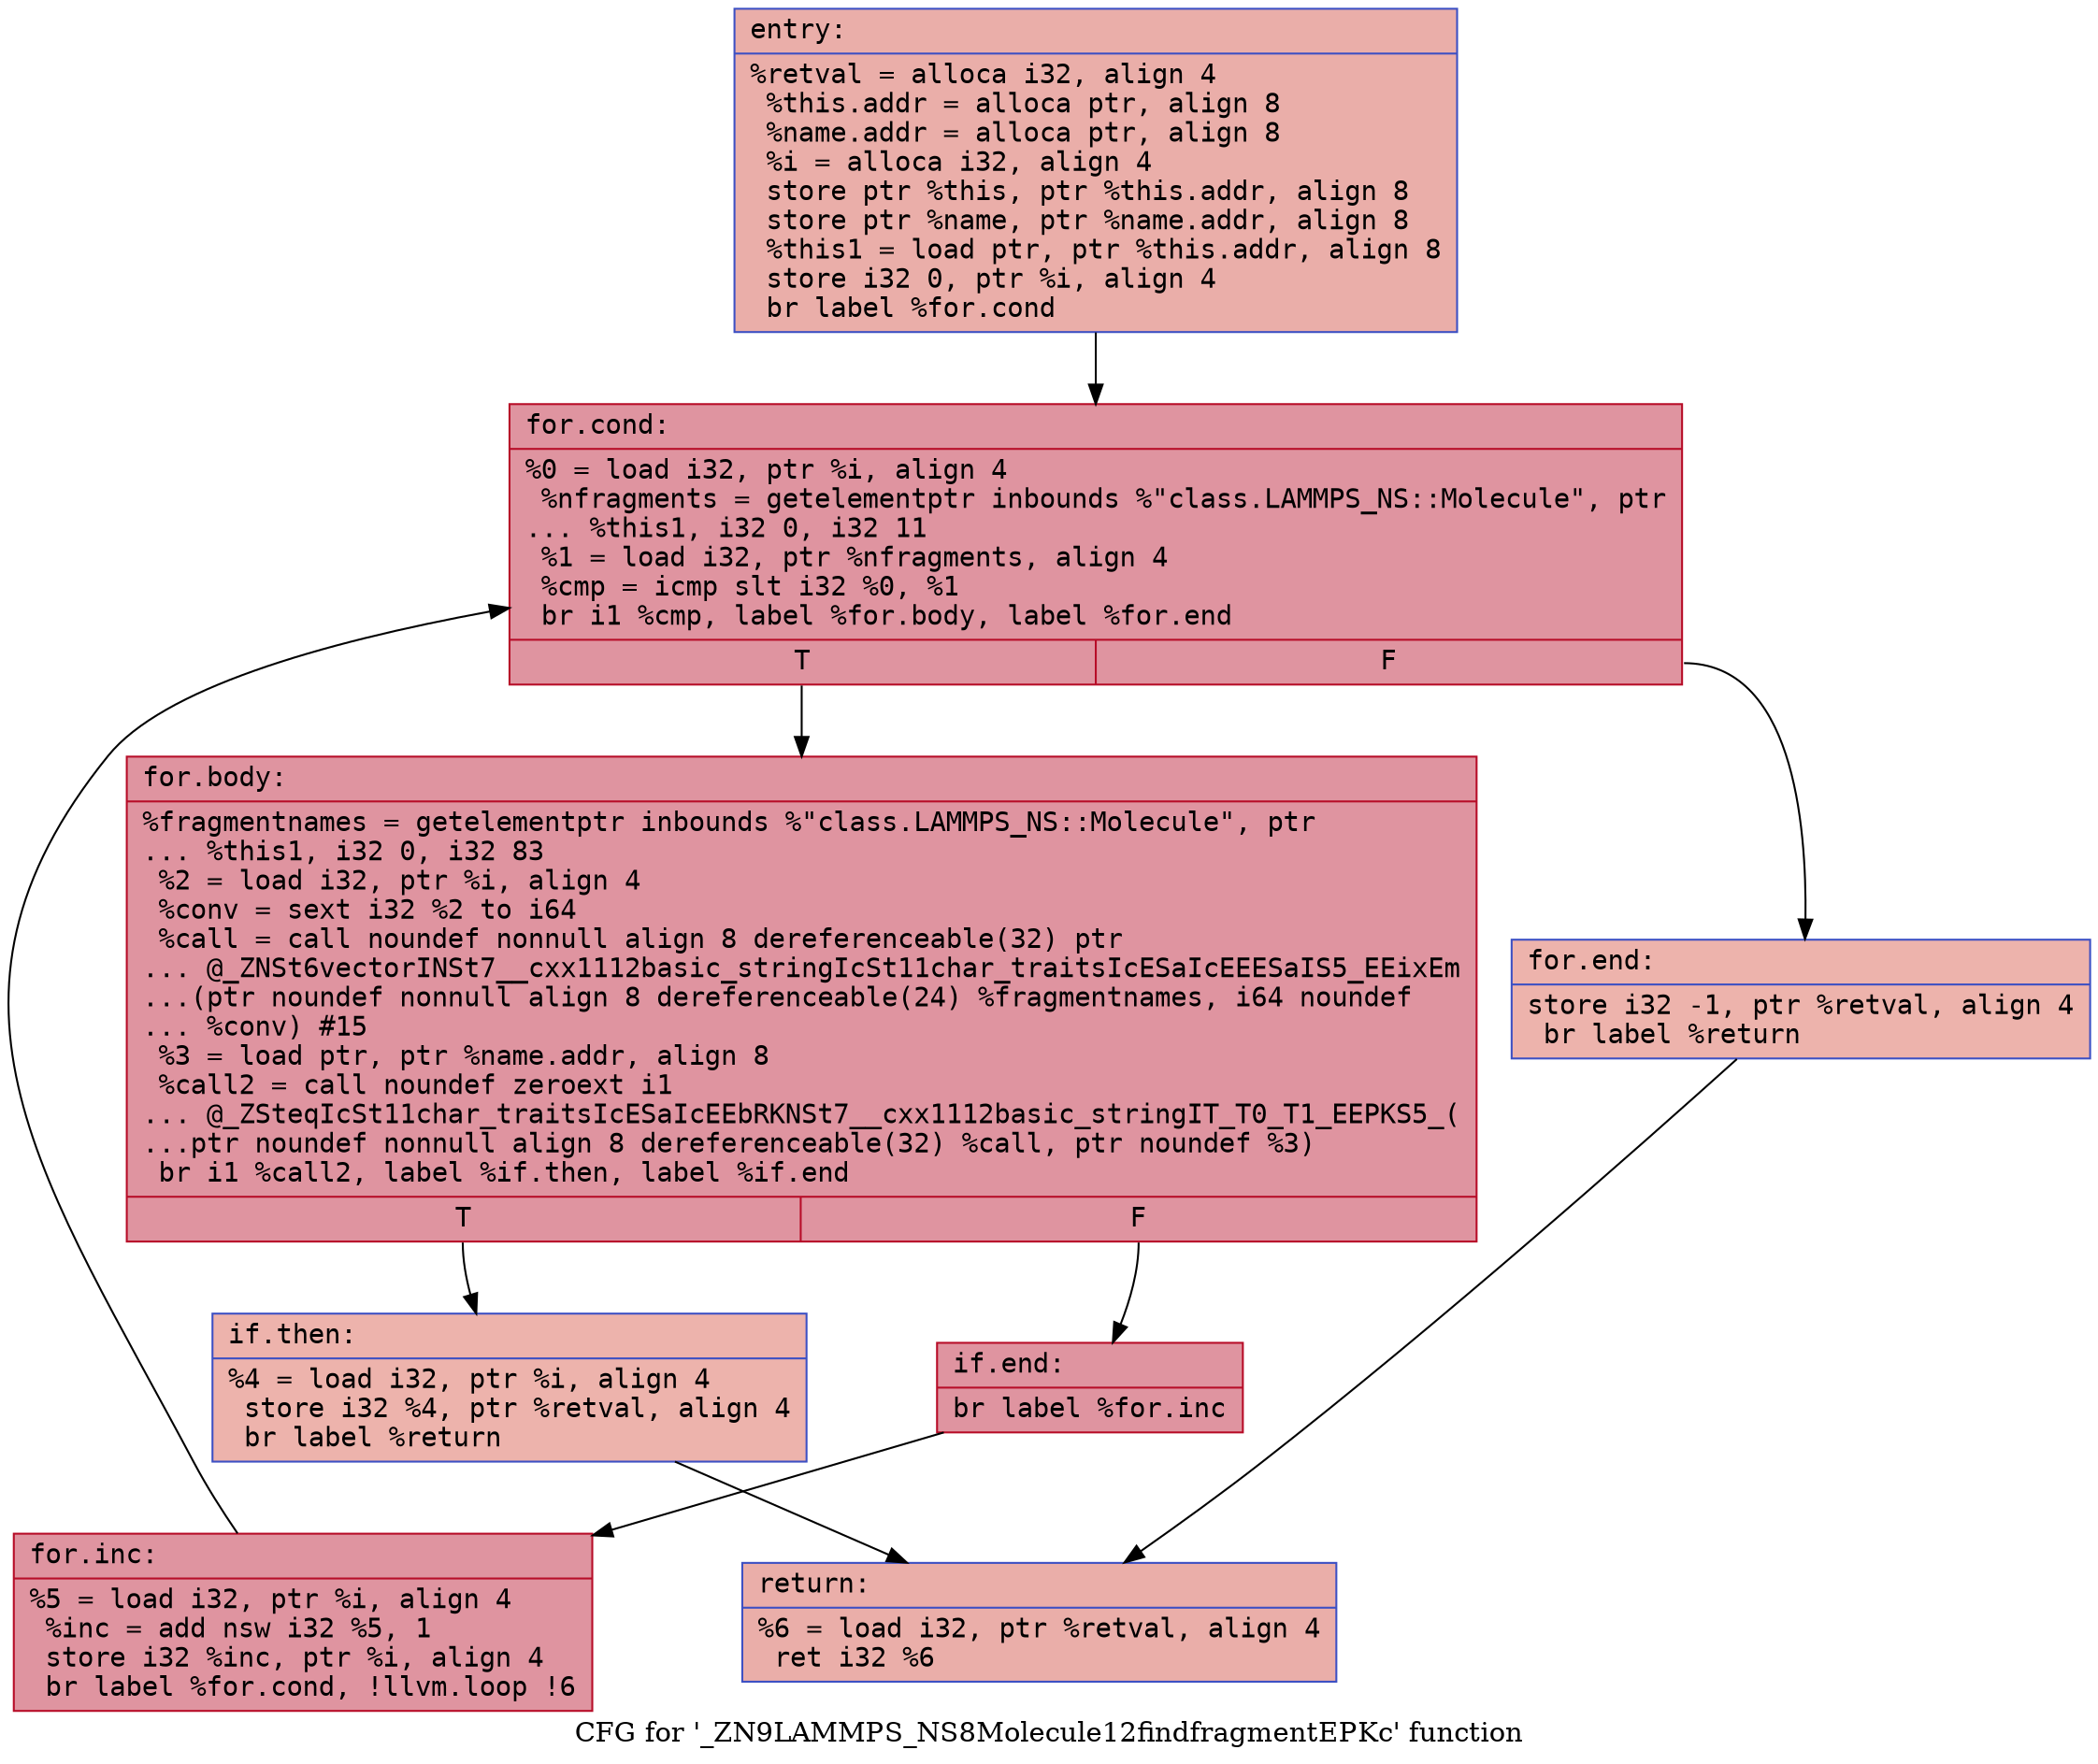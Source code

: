 digraph "CFG for '_ZN9LAMMPS_NS8Molecule12findfragmentEPKc' function" {
	label="CFG for '_ZN9LAMMPS_NS8Molecule12findfragmentEPKc' function";

	Node0x558e60b4e100 [shape=record,color="#3d50c3ff", style=filled, fillcolor="#d0473d70" fontname="Courier",label="{entry:\l|  %retval = alloca i32, align 4\l  %this.addr = alloca ptr, align 8\l  %name.addr = alloca ptr, align 8\l  %i = alloca i32, align 4\l  store ptr %this, ptr %this.addr, align 8\l  store ptr %name, ptr %name.addr, align 8\l  %this1 = load ptr, ptr %this.addr, align 8\l  store i32 0, ptr %i, align 4\l  br label %for.cond\l}"];
	Node0x558e60b4e100 -> Node0x558e60b4e450[tooltip="entry -> for.cond\nProbability 100.00%" ];
	Node0x558e60b4e450 [shape=record,color="#b70d28ff", style=filled, fillcolor="#b70d2870" fontname="Courier",label="{for.cond:\l|  %0 = load i32, ptr %i, align 4\l  %nfragments = getelementptr inbounds %\"class.LAMMPS_NS::Molecule\", ptr\l... %this1, i32 0, i32 11\l  %1 = load i32, ptr %nfragments, align 4\l  %cmp = icmp slt i32 %0, %1\l  br i1 %cmp, label %for.body, label %for.end\l|{<s0>T|<s1>F}}"];
	Node0x558e60b4e450:s0 -> Node0x558e60b4e770[tooltip="for.cond -> for.body\nProbability 96.88%" ];
	Node0x558e60b4e450:s1 -> Node0x558e60b4e7f0[tooltip="for.cond -> for.end\nProbability 3.12%" ];
	Node0x558e60b4e770 [shape=record,color="#b70d28ff", style=filled, fillcolor="#b70d2870" fontname="Courier",label="{for.body:\l|  %fragmentnames = getelementptr inbounds %\"class.LAMMPS_NS::Molecule\", ptr\l... %this1, i32 0, i32 83\l  %2 = load i32, ptr %i, align 4\l  %conv = sext i32 %2 to i64\l  %call = call noundef nonnull align 8 dereferenceable(32) ptr\l... @_ZNSt6vectorINSt7__cxx1112basic_stringIcSt11char_traitsIcESaIcEEESaIS5_EEixEm\l...(ptr noundef nonnull align 8 dereferenceable(24) %fragmentnames, i64 noundef\l... %conv) #15\l  %3 = load ptr, ptr %name.addr, align 8\l  %call2 = call noundef zeroext i1\l... @_ZSteqIcSt11char_traitsIcESaIcEEbRKNSt7__cxx1112basic_stringIT_T0_T1_EEPKS5_(\l...ptr noundef nonnull align 8 dereferenceable(32) %call, ptr noundef %3)\l  br i1 %call2, label %if.then, label %if.end\l|{<s0>T|<s1>F}}"];
	Node0x558e60b4e770:s0 -> Node0x558e60b4ef60[tooltip="for.body -> if.then\nProbability 3.12%" ];
	Node0x558e60b4e770:s1 -> Node0x558e60b4efb0[tooltip="for.body -> if.end\nProbability 96.88%" ];
	Node0x558e60b4ef60 [shape=record,color="#3d50c3ff", style=filled, fillcolor="#d6524470" fontname="Courier",label="{if.then:\l|  %4 = load i32, ptr %i, align 4\l  store i32 %4, ptr %retval, align 4\l  br label %return\l}"];
	Node0x558e60b4ef60 -> Node0x558e60b4f1f0[tooltip="if.then -> return\nProbability 100.00%" ];
	Node0x558e60b4efb0 [shape=record,color="#b70d28ff", style=filled, fillcolor="#b70d2870" fontname="Courier",label="{if.end:\l|  br label %for.inc\l}"];
	Node0x558e60b4efb0 -> Node0x558e60b4f260[tooltip="if.end -> for.inc\nProbability 100.00%" ];
	Node0x558e60b4f260 [shape=record,color="#b70d28ff", style=filled, fillcolor="#b70d2870" fontname="Courier",label="{for.inc:\l|  %5 = load i32, ptr %i, align 4\l  %inc = add nsw i32 %5, 1\l  store i32 %inc, ptr %i, align 4\l  br label %for.cond, !llvm.loop !6\l}"];
	Node0x558e60b4f260 -> Node0x558e60b4e450[tooltip="for.inc -> for.cond\nProbability 100.00%" ];
	Node0x558e60b4e7f0 [shape=record,color="#3d50c3ff", style=filled, fillcolor="#d6524470" fontname="Courier",label="{for.end:\l|  store i32 -1, ptr %retval, align 4\l  br label %return\l}"];
	Node0x558e60b4e7f0 -> Node0x558e60b4f1f0[tooltip="for.end -> return\nProbability 100.00%" ];
	Node0x558e60b4f1f0 [shape=record,color="#3d50c3ff", style=filled, fillcolor="#d0473d70" fontname="Courier",label="{return:\l|  %6 = load i32, ptr %retval, align 4\l  ret i32 %6\l}"];
}
